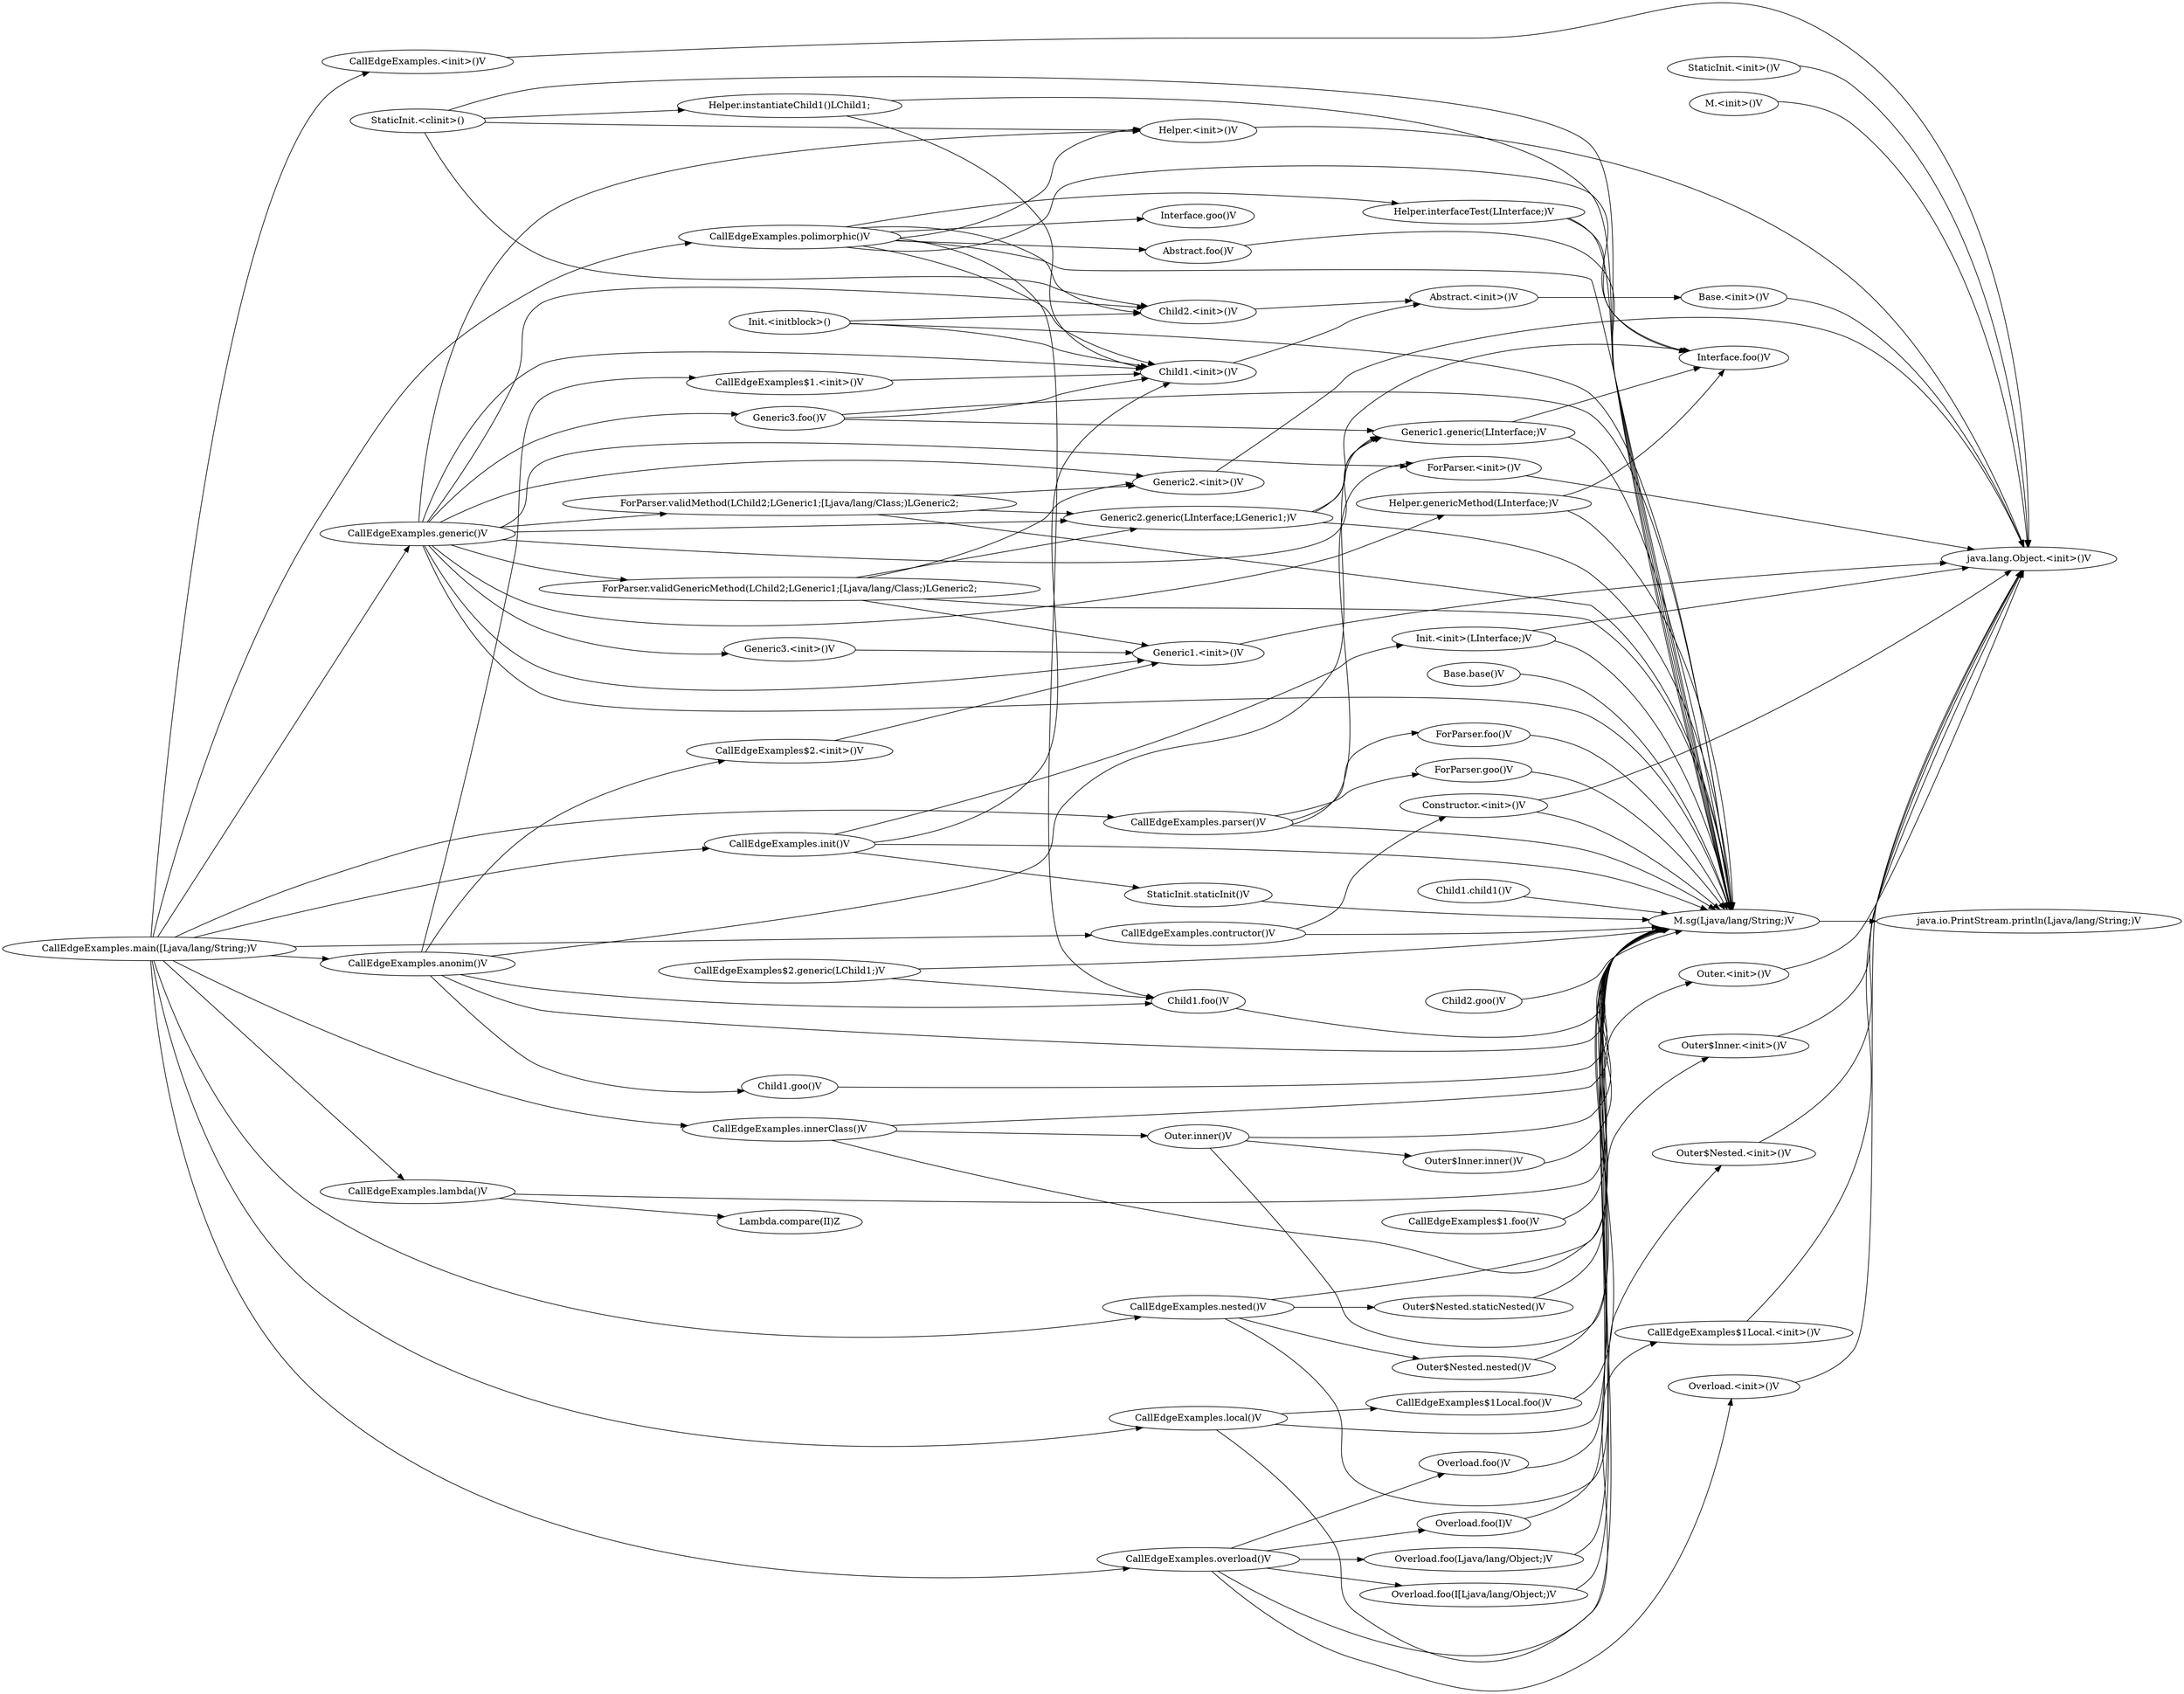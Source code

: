 digraph graphname {
rankdir="LR";
118 [label="M.<init>()V"]
119 [label="java.lang.Object.<init>()V"]
121 [label="M.sg(Ljava/lang/String;)V"]
129 [label="java.io.PrintStream.println(Ljava/lang/String;)V"]
134 [label="Interface.foo()V"]
135 [label="Interface.goo()V"]
137 [label="Base.<init>()V"]
138 [label="Base.base()V"]
145 [label="Abstract.<init>()V"]
147 [label="Abstract.foo()V"]
151 [label="Child1.<init>()V"]
153 [label="Child1.goo()V"]
154 [label="Child1.foo()V"]
155 [label="Child1.child1()V"]
157 [label="Child2.<init>()V"]
158 [label="Child2.goo()V"]
160 [label="Helper.<init>()V"]
161 [label="Helper.interfaceTest(LInterface;)V"]
164 [label="Helper.genericMethod(LInterface;)V"]
169 [label="Helper.instantiateChild1()LChild1;"]
174 [label="Generic1.<init>()V"]
175 [label="Generic1.generic(LInterface;)V"]
181 [label="Generic2.<init>()V"]
182 [label="Generic2.generic(LInterface;LGeneric1;)V"]
201 [label="Generic3.<init>()V"]
203 [label="Generic3.foo()V"]
205 [label="Outer.<init>()V"]
206 [label="Outer.inner()V"]
207 [label="Outer$Inner.inner()V"]
212 [label="Outer$Inner.<init>()V"]
215 [label="Outer$Nested.<init>()V"]
216 [label="Outer$Nested.staticNested()V"]
217 [label="Outer$Nested.nested()V"]
226 [label="Init.<initblock>()"]
232 [label="Init.<init>(LInterface;)V"]
236 [label="StaticInit.<init>()V"]
239 [label="StaticInit.<clinit>()"]
243 [label="StaticInit.staticInit()V"]
245 [label="Lambda.compare(II)Z"]
255 [label="Constructor.<init>()V"]
257 [label="Overload.<init>()V"]
258 [label="Overload.foo()V"]
259 [label="Overload.foo(I)V"]
261 [label="Overload.foo(Ljava/lang/Object;)V"]
266 [label="Overload.foo(I[Ljava/lang/Object;)V"]
272 [label="ForParser.<init>()V"]
280 [label="ForParser.foo()V"]
281 [label="ForParser.goo()V"]
282 [label="ForParser.validMethod(LChild2;LGeneric1;[Ljava/lang/Class;)LGeneric2;"]
303 [label="ForParser.validGenericMethod(LChild2;LGeneric1;[Ljava/lang/Class;)LGeneric2;"]
316 [label="CallEdgeExamples.<init>()V"]
317 [label="CallEdgeExamples.main([Ljava/lang/String;)V"]
323 [label="CallEdgeExamples.polimorphic()V"]
325 [label="CallEdgeExamples.innerClass()V"]
327 [label="CallEdgeExamples.anonim()V"]
329 [label="CallEdgeExamples.nested()V"]
331 [label="CallEdgeExamples.local()V"]
333 [label="CallEdgeExamples.generic()V"]
335 [label="CallEdgeExamples.init()V"]
337 [label="CallEdgeExamples.lambda()V"]
339 [label="CallEdgeExamples.contructor()V"]
341 [label="CallEdgeExamples.overload()V"]
343 [label="CallEdgeExamples.parser()V"]
353 [label="CallEdgeExamples$1.<init>()V"]
356 [label="CallEdgeExamples$1.foo()V"]
358 [label="CallEdgeExamples$2.<init>()V"]
361 [label="CallEdgeExamples$2.generic(LChild1;)V"]
369 [label="CallEdgeExamples$1Local.<init>()V"]
370 [label="CallEdgeExamples$1Local.foo()V"]
118 -> 119
121 -> 129
137 -> 119
138 -> 121
145 -> 137
147 -> 121
151 -> 145
153 -> 121
154 -> 121
155 -> 121
157 -> 145
158 -> 121
160 -> 119
161 -> 121
161 -> 134
164 -> 121
164 -> 134
169 -> 121
169 -> 151
174 -> 119
175 -> 121
175 -> 134
181 -> 119
182 -> 121
182 -> 134
182 -> 175
201 -> 174
203 -> 121
203 -> 151
203 -> 175
205 -> 119
206 -> 121
206 -> 207
206 -> 212
207 -> 121
212 -> 119
215 -> 119
216 -> 121
217 -> 121
226 -> 121
226 -> 151
226 -> 157
232 -> 119
232 -> 121
236 -> 119
239 -> 121
239 -> 157
239 -> 160
239 -> 169
243 -> 121
255 -> 119
255 -> 121
257 -> 119
258 -> 121
259 -> 121
261 -> 121
266 -> 121
272 -> 119
280 -> 121
281 -> 121
282 -> 121
282 -> 181
282 -> 182
303 -> 121
303 -> 174
303 -> 181
303 -> 182
316 -> 119
317 -> 316
317 -> 323
317 -> 325
317 -> 327
317 -> 329
317 -> 331
317 -> 333
317 -> 335
317 -> 337
317 -> 339
317 -> 341
317 -> 343
323 -> 121
323 -> 134
323 -> 135
323 -> 147
323 -> 151
323 -> 154
323 -> 157
323 -> 160
323 -> 161
325 -> 121
325 -> 205
325 -> 206
327 -> 121
327 -> 153
327 -> 154
327 -> 175
327 -> 353
327 -> 358
329 -> 121
329 -> 215
329 -> 216
329 -> 217
331 -> 121
331 -> 369
331 -> 370
333 -> 121
333 -> 151
333 -> 157
333 -> 160
333 -> 164
333 -> 174
333 -> 175
333 -> 181
333 -> 182
333 -> 201
333 -> 203
333 -> 272
333 -> 282
333 -> 303
335 -> 121
335 -> 151
335 -> 232
335 -> 243
337 -> 121
337 -> 245
339 -> 121
339 -> 255
341 -> 121
341 -> 257
341 -> 258
341 -> 259
341 -> 261
341 -> 266
343 -> 121
343 -> 272
343 -> 280
343 -> 281
353 -> 151
356 -> 121
358 -> 174
361 -> 121
361 -> 154
369 -> 119
370 -> 121
}
